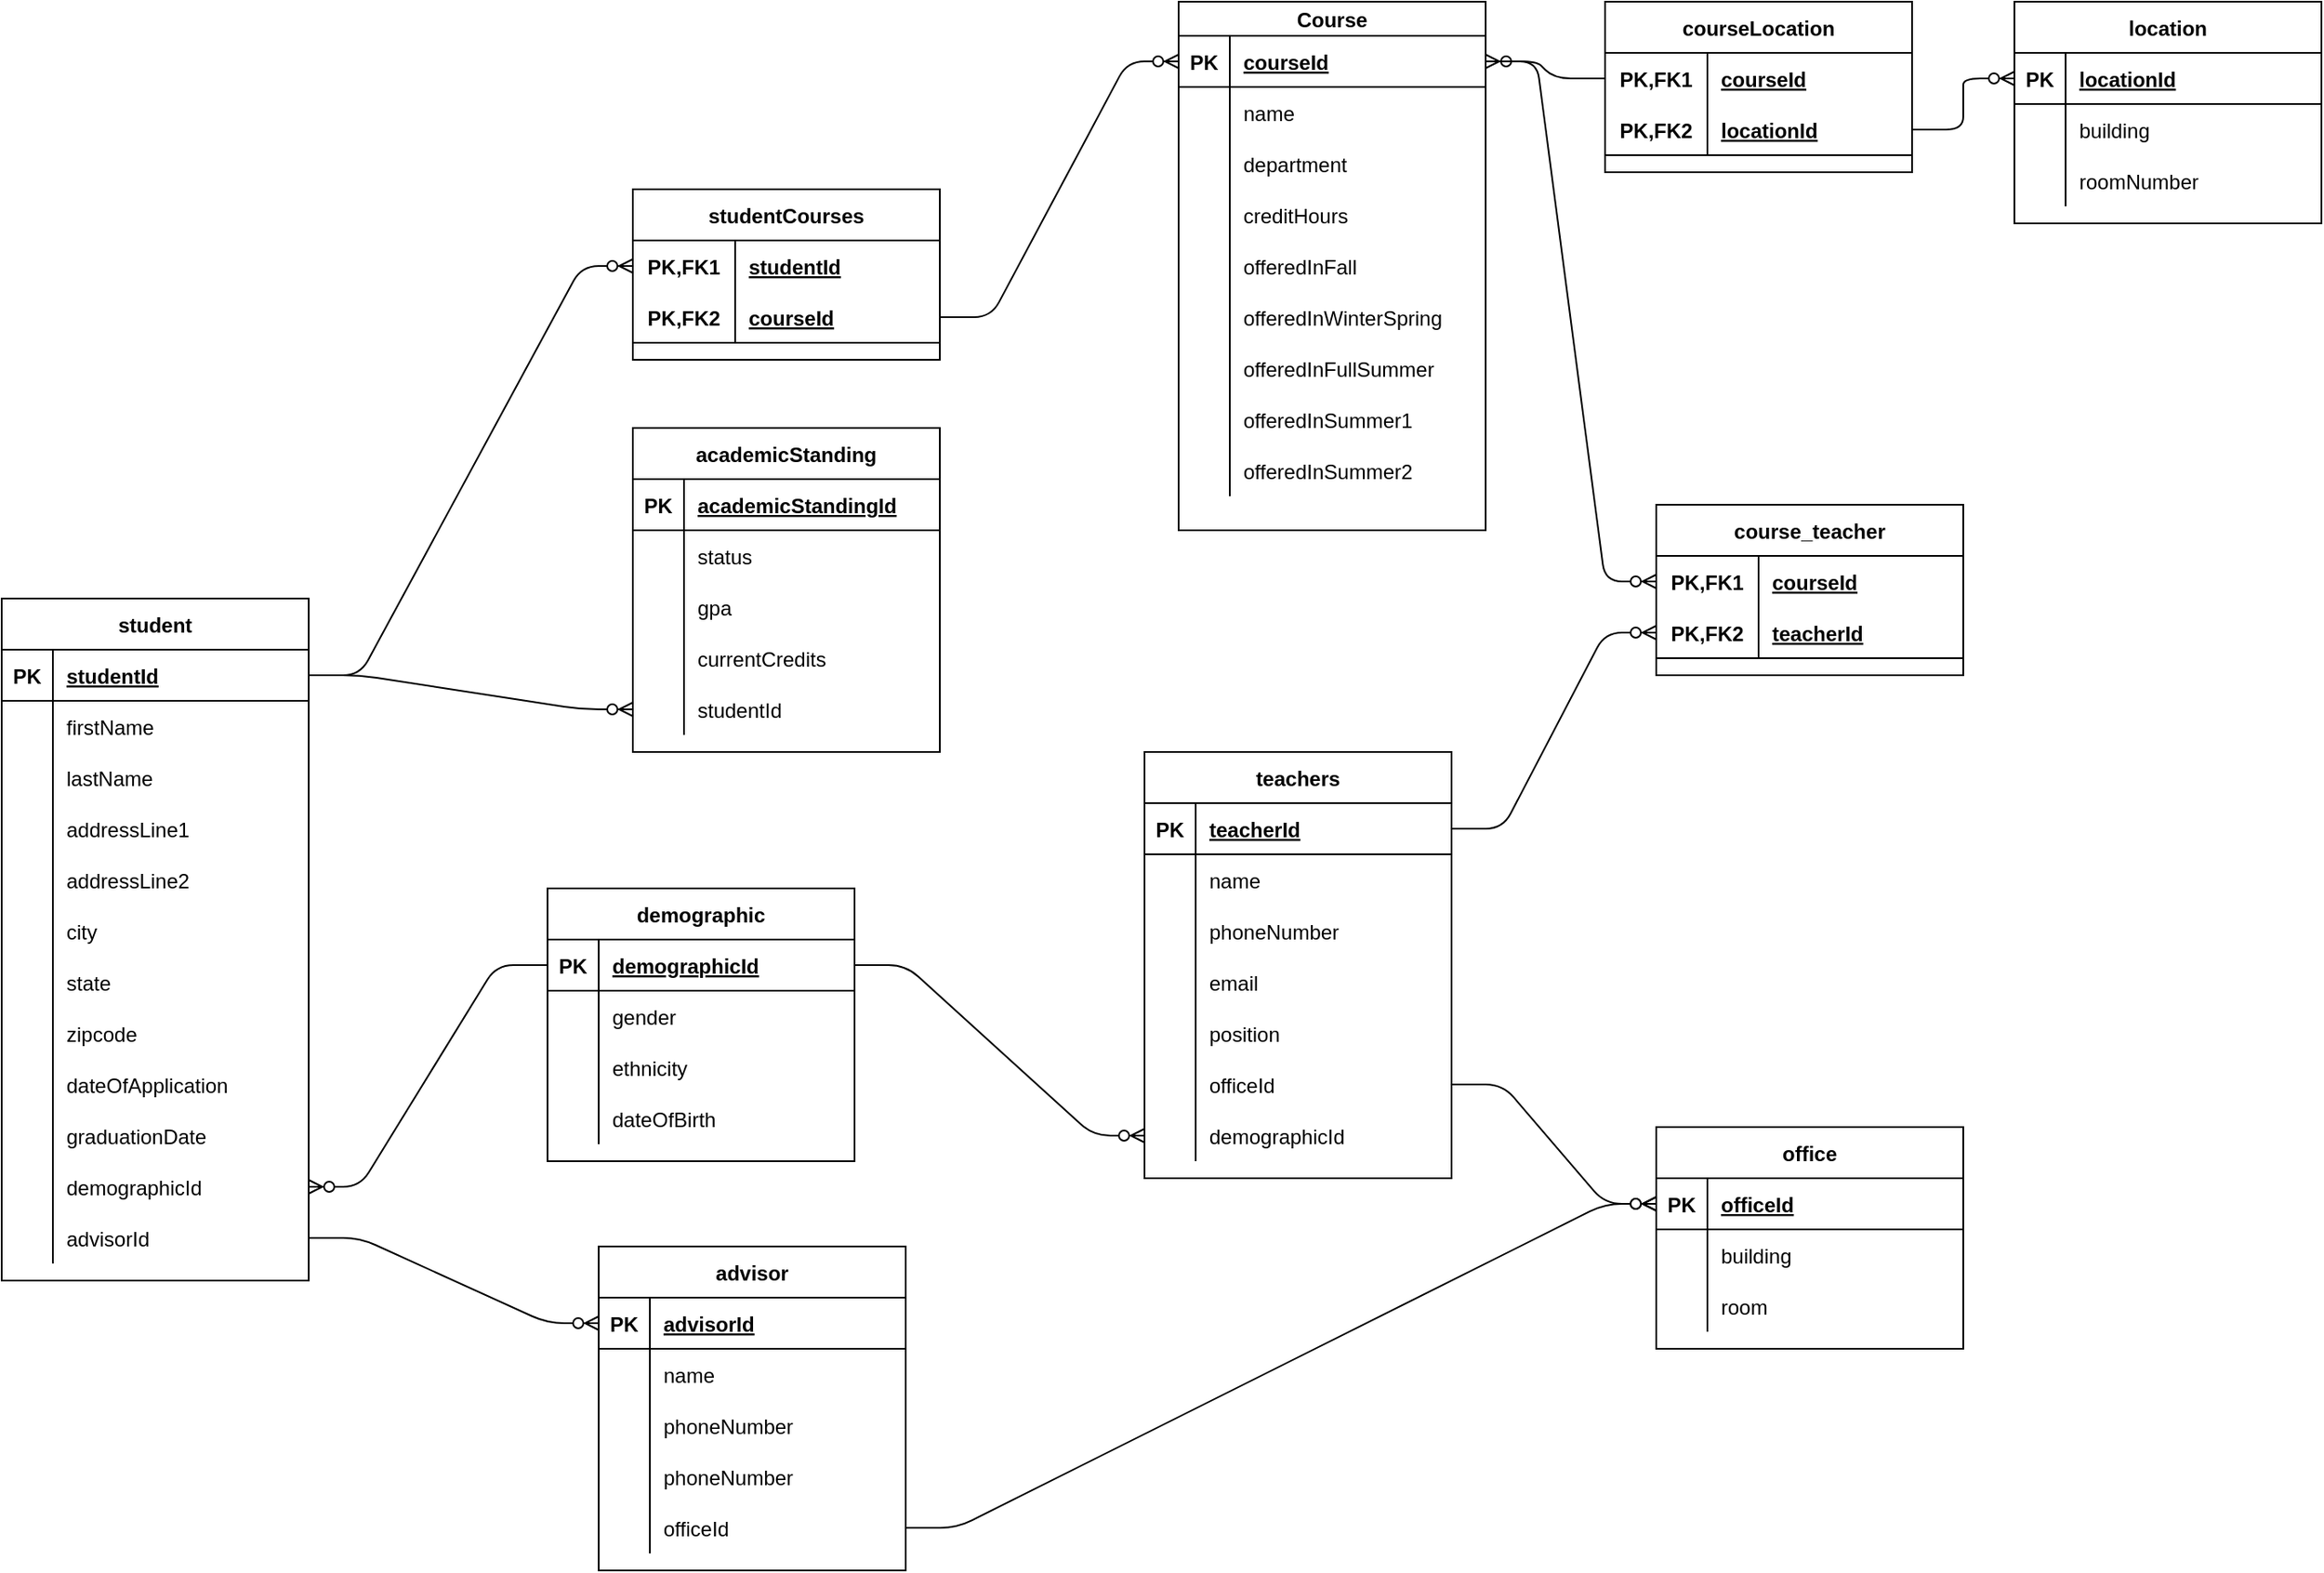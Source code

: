<mxfile version="14.4.3" type="device"><diagram id="R2lEEEUBdFMjLlhIrx00" name="Page-1"><mxGraphModel dx="3914" dy="2300" grid="1" gridSize="10" guides="1" tooltips="1" connect="1" arrows="1" fold="1" page="1" pageScale="1" pageWidth="850" pageHeight="1100" math="0" shadow="0" extFonts="Permanent Marker^https://fonts.googleapis.com/css?family=Permanent+Marker"><root><mxCell id="0"/><mxCell id="1" parent="0"/><mxCell id="mbp_CuhjIuJa5JwOhpO--24" value="academicStanding" style="shape=table;startSize=30;container=1;collapsible=1;childLayout=tableLayout;fixedRows=1;rowLines=0;fontStyle=1;align=center;resizeLast=1;" parent="1" vertex="1"><mxGeometry x="-620" y="-440" width="180" height="190" as="geometry"/></mxCell><mxCell id="mbp_CuhjIuJa5JwOhpO--25" value="" style="shape=partialRectangle;collapsible=0;dropTarget=0;pointerEvents=0;fillColor=none;top=0;left=0;bottom=1;right=0;points=[[0,0.5],[1,0.5]];portConstraint=eastwest;" parent="mbp_CuhjIuJa5JwOhpO--24" vertex="1"><mxGeometry y="30" width="180" height="30" as="geometry"/></mxCell><mxCell id="mbp_CuhjIuJa5JwOhpO--26" value="PK" style="shape=partialRectangle;connectable=0;fillColor=none;top=0;left=0;bottom=0;right=0;fontStyle=1;overflow=hidden;" parent="mbp_CuhjIuJa5JwOhpO--25" vertex="1"><mxGeometry width="30" height="30" as="geometry"/></mxCell><mxCell id="mbp_CuhjIuJa5JwOhpO--27" value="academicStandingId" style="shape=partialRectangle;connectable=0;fillColor=none;top=0;left=0;bottom=0;right=0;align=left;spacingLeft=6;fontStyle=5;overflow=hidden;" parent="mbp_CuhjIuJa5JwOhpO--25" vertex="1"><mxGeometry x="30" width="150" height="30" as="geometry"/></mxCell><mxCell id="mbp_CuhjIuJa5JwOhpO--28" value="" style="shape=partialRectangle;collapsible=0;dropTarget=0;pointerEvents=0;fillColor=none;top=0;left=0;bottom=0;right=0;points=[[0,0.5],[1,0.5]];portConstraint=eastwest;" parent="mbp_CuhjIuJa5JwOhpO--24" vertex="1"><mxGeometry y="60" width="180" height="30" as="geometry"/></mxCell><mxCell id="mbp_CuhjIuJa5JwOhpO--29" value="" style="shape=partialRectangle;connectable=0;fillColor=none;top=0;left=0;bottom=0;right=0;editable=1;overflow=hidden;" parent="mbp_CuhjIuJa5JwOhpO--28" vertex="1"><mxGeometry width="30" height="30" as="geometry"/></mxCell><mxCell id="mbp_CuhjIuJa5JwOhpO--30" value="status" style="shape=partialRectangle;connectable=0;fillColor=none;top=0;left=0;bottom=0;right=0;align=left;spacingLeft=6;overflow=hidden;" parent="mbp_CuhjIuJa5JwOhpO--28" vertex="1"><mxGeometry x="30" width="150" height="30" as="geometry"/></mxCell><mxCell id="mbp_CuhjIuJa5JwOhpO--31" value="" style="shape=partialRectangle;collapsible=0;dropTarget=0;pointerEvents=0;fillColor=none;top=0;left=0;bottom=0;right=0;points=[[0,0.5],[1,0.5]];portConstraint=eastwest;" parent="mbp_CuhjIuJa5JwOhpO--24" vertex="1"><mxGeometry y="90" width="180" height="30" as="geometry"/></mxCell><mxCell id="mbp_CuhjIuJa5JwOhpO--32" value="" style="shape=partialRectangle;connectable=0;fillColor=none;top=0;left=0;bottom=0;right=0;editable=1;overflow=hidden;" parent="mbp_CuhjIuJa5JwOhpO--31" vertex="1"><mxGeometry width="30" height="30" as="geometry"/></mxCell><mxCell id="mbp_CuhjIuJa5JwOhpO--33" value="gpa" style="shape=partialRectangle;connectable=0;fillColor=none;top=0;left=0;bottom=0;right=0;align=left;spacingLeft=6;overflow=hidden;" parent="mbp_CuhjIuJa5JwOhpO--31" vertex="1"><mxGeometry x="30" width="150" height="30" as="geometry"/></mxCell><mxCell id="mbp_CuhjIuJa5JwOhpO--34" value="" style="shape=partialRectangle;collapsible=0;dropTarget=0;pointerEvents=0;fillColor=none;top=0;left=0;bottom=0;right=0;points=[[0,0.5],[1,0.5]];portConstraint=eastwest;" parent="mbp_CuhjIuJa5JwOhpO--24" vertex="1"><mxGeometry y="120" width="180" height="30" as="geometry"/></mxCell><mxCell id="mbp_CuhjIuJa5JwOhpO--35" value="" style="shape=partialRectangle;connectable=0;fillColor=none;top=0;left=0;bottom=0;right=0;editable=1;overflow=hidden;" parent="mbp_CuhjIuJa5JwOhpO--34" vertex="1"><mxGeometry width="30" height="30" as="geometry"/></mxCell><mxCell id="mbp_CuhjIuJa5JwOhpO--36" value="currentCredits" style="shape=partialRectangle;connectable=0;fillColor=none;top=0;left=0;bottom=0;right=0;align=left;spacingLeft=6;overflow=hidden;" parent="mbp_CuhjIuJa5JwOhpO--34" vertex="1"><mxGeometry x="30" width="150" height="30" as="geometry"/></mxCell><mxCell id="mbp_CuhjIuJa5JwOhpO--37" value="" style="shape=partialRectangle;collapsible=0;dropTarget=0;pointerEvents=0;fillColor=none;top=0;left=0;bottom=0;right=0;points=[[0,0.5],[1,0.5]];portConstraint=eastwest;" parent="mbp_CuhjIuJa5JwOhpO--24" vertex="1"><mxGeometry y="150" width="180" height="30" as="geometry"/></mxCell><mxCell id="mbp_CuhjIuJa5JwOhpO--38" value="" style="shape=partialRectangle;connectable=0;fillColor=none;top=0;left=0;bottom=0;right=0;editable=1;overflow=hidden;" parent="mbp_CuhjIuJa5JwOhpO--37" vertex="1"><mxGeometry width="30" height="30" as="geometry"/></mxCell><mxCell id="mbp_CuhjIuJa5JwOhpO--39" value="studentId" style="shape=partialRectangle;connectable=0;fillColor=none;top=0;left=0;bottom=0;right=0;align=left;spacingLeft=6;overflow=hidden;" parent="mbp_CuhjIuJa5JwOhpO--37" vertex="1"><mxGeometry x="30" width="150" height="30" as="geometry"/></mxCell><mxCell id="mbp_CuhjIuJa5JwOhpO--40" value="demographic" style="shape=table;startSize=30;container=1;collapsible=1;childLayout=tableLayout;fixedRows=1;rowLines=0;fontStyle=1;align=center;resizeLast=1;" parent="1" vertex="1"><mxGeometry x="-670" y="-170" width="180" height="160" as="geometry"/></mxCell><mxCell id="mbp_CuhjIuJa5JwOhpO--41" value="" style="shape=partialRectangle;collapsible=0;dropTarget=0;pointerEvents=0;fillColor=none;top=0;left=0;bottom=1;right=0;points=[[0,0.5],[1,0.5]];portConstraint=eastwest;" parent="mbp_CuhjIuJa5JwOhpO--40" vertex="1"><mxGeometry y="30" width="180" height="30" as="geometry"/></mxCell><mxCell id="mbp_CuhjIuJa5JwOhpO--42" value="PK" style="shape=partialRectangle;connectable=0;fillColor=none;top=0;left=0;bottom=0;right=0;fontStyle=1;overflow=hidden;" parent="mbp_CuhjIuJa5JwOhpO--41" vertex="1"><mxGeometry width="30" height="30" as="geometry"/></mxCell><mxCell id="mbp_CuhjIuJa5JwOhpO--43" value="demographicId" style="shape=partialRectangle;connectable=0;fillColor=none;top=0;left=0;bottom=0;right=0;align=left;spacingLeft=6;fontStyle=5;overflow=hidden;" parent="mbp_CuhjIuJa5JwOhpO--41" vertex="1"><mxGeometry x="30" width="150" height="30" as="geometry"/></mxCell><mxCell id="mbp_CuhjIuJa5JwOhpO--44" value="" style="shape=partialRectangle;collapsible=0;dropTarget=0;pointerEvents=0;fillColor=none;top=0;left=0;bottom=0;right=0;points=[[0,0.5],[1,0.5]];portConstraint=eastwest;" parent="mbp_CuhjIuJa5JwOhpO--40" vertex="1"><mxGeometry y="60" width="180" height="30" as="geometry"/></mxCell><mxCell id="mbp_CuhjIuJa5JwOhpO--45" value="" style="shape=partialRectangle;connectable=0;fillColor=none;top=0;left=0;bottom=0;right=0;editable=1;overflow=hidden;" parent="mbp_CuhjIuJa5JwOhpO--44" vertex="1"><mxGeometry width="30" height="30" as="geometry"/></mxCell><mxCell id="mbp_CuhjIuJa5JwOhpO--46" value="gender" style="shape=partialRectangle;connectable=0;fillColor=none;top=0;left=0;bottom=0;right=0;align=left;spacingLeft=6;overflow=hidden;" parent="mbp_CuhjIuJa5JwOhpO--44" vertex="1"><mxGeometry x="30" width="150" height="30" as="geometry"/></mxCell><mxCell id="mbp_CuhjIuJa5JwOhpO--47" value="" style="shape=partialRectangle;collapsible=0;dropTarget=0;pointerEvents=0;fillColor=none;top=0;left=0;bottom=0;right=0;points=[[0,0.5],[1,0.5]];portConstraint=eastwest;" parent="mbp_CuhjIuJa5JwOhpO--40" vertex="1"><mxGeometry y="90" width="180" height="30" as="geometry"/></mxCell><mxCell id="mbp_CuhjIuJa5JwOhpO--48" value="" style="shape=partialRectangle;connectable=0;fillColor=none;top=0;left=0;bottom=0;right=0;editable=1;overflow=hidden;" parent="mbp_CuhjIuJa5JwOhpO--47" vertex="1"><mxGeometry width="30" height="30" as="geometry"/></mxCell><mxCell id="mbp_CuhjIuJa5JwOhpO--49" value="ethnicity" style="shape=partialRectangle;connectable=0;fillColor=none;top=0;left=0;bottom=0;right=0;align=left;spacingLeft=6;overflow=hidden;" parent="mbp_CuhjIuJa5JwOhpO--47" vertex="1"><mxGeometry x="30" width="150" height="30" as="geometry"/></mxCell><mxCell id="mbp_CuhjIuJa5JwOhpO--50" value="" style="shape=partialRectangle;collapsible=0;dropTarget=0;pointerEvents=0;fillColor=none;top=0;left=0;bottom=0;right=0;points=[[0,0.5],[1,0.5]];portConstraint=eastwest;" parent="mbp_CuhjIuJa5JwOhpO--40" vertex="1"><mxGeometry y="120" width="180" height="30" as="geometry"/></mxCell><mxCell id="mbp_CuhjIuJa5JwOhpO--51" value="" style="shape=partialRectangle;connectable=0;fillColor=none;top=0;left=0;bottom=0;right=0;editable=1;overflow=hidden;" parent="mbp_CuhjIuJa5JwOhpO--50" vertex="1"><mxGeometry width="30" height="30" as="geometry"/></mxCell><mxCell id="mbp_CuhjIuJa5JwOhpO--52" value="dateOfBirth" style="shape=partialRectangle;connectable=0;fillColor=none;top=0;left=0;bottom=0;right=0;align=left;spacingLeft=6;overflow=hidden;" parent="mbp_CuhjIuJa5JwOhpO--50" vertex="1"><mxGeometry x="30" width="150" height="30" as="geometry"/></mxCell><mxCell id="mbp_CuhjIuJa5JwOhpO--59" value="" style="edgeStyle=entityRelationEdgeStyle;fontSize=12;html=1;endArrow=ERzeroToMany;endFill=1;exitX=0;exitY=0.5;exitDx=0;exitDy=0;entryX=1;entryY=0.5;entryDx=0;entryDy=0;" parent="1" source="mbp_CuhjIuJa5JwOhpO--41" target="-7tQFi7X62UtQCUcQw6x-68" edge="1"><mxGeometry width="100" height="100" relative="1" as="geometry"><mxPoint x="-610" y="390" as="sourcePoint"/><mxPoint x="-720" y="-110" as="targetPoint"/></mxGeometry></mxCell><mxCell id="mbp_CuhjIuJa5JwOhpO--62" value="" style="edgeStyle=entityRelationEdgeStyle;fontSize=12;html=1;endArrow=ERzeroToMany;endFill=1;entryX=0;entryY=0.5;entryDx=0;entryDy=0;exitX=1;exitY=0.5;exitDx=0;exitDy=0;" parent="1" source="mbp_CuhjIuJa5JwOhpO--151" target="mbp_CuhjIuJa5JwOhpO--37" edge="1"><mxGeometry width="100" height="100" relative="1" as="geometry"><mxPoint x="-490" y="-135" as="sourcePoint"/><mxPoint x="-190" y="410" as="targetPoint"/></mxGeometry></mxCell><mxCell id="mbp_CuhjIuJa5JwOhpO--63" value="Course" style="shape=table;startSize=20;container=1;collapsible=1;childLayout=tableLayout;fixedRows=1;rowLines=0;fontStyle=1;align=center;resizeLast=1;" parent="1" vertex="1"><mxGeometry x="-300" y="-690" width="180" height="310" as="geometry"/></mxCell><mxCell id="mbp_CuhjIuJa5JwOhpO--64" value="" style="shape=partialRectangle;collapsible=0;dropTarget=0;pointerEvents=0;fillColor=none;top=0;left=0;bottom=1;right=0;points=[[0,0.5],[1,0.5]];portConstraint=eastwest;" parent="mbp_CuhjIuJa5JwOhpO--63" vertex="1"><mxGeometry y="20" width="180" height="30" as="geometry"/></mxCell><mxCell id="mbp_CuhjIuJa5JwOhpO--65" value="PK" style="shape=partialRectangle;connectable=0;fillColor=none;top=0;left=0;bottom=0;right=0;fontStyle=1;overflow=hidden;" parent="mbp_CuhjIuJa5JwOhpO--64" vertex="1"><mxGeometry width="30" height="30" as="geometry"/></mxCell><mxCell id="mbp_CuhjIuJa5JwOhpO--66" value="courseId" style="shape=partialRectangle;connectable=0;fillColor=none;top=0;left=0;bottom=0;right=0;align=left;spacingLeft=6;fontStyle=5;overflow=hidden;" parent="mbp_CuhjIuJa5JwOhpO--64" vertex="1"><mxGeometry x="30" width="150" height="30" as="geometry"/></mxCell><mxCell id="mbp_CuhjIuJa5JwOhpO--67" value="" style="shape=partialRectangle;collapsible=0;dropTarget=0;pointerEvents=0;fillColor=none;top=0;left=0;bottom=0;right=0;points=[[0,0.5],[1,0.5]];portConstraint=eastwest;" parent="mbp_CuhjIuJa5JwOhpO--63" vertex="1"><mxGeometry y="50" width="180" height="30" as="geometry"/></mxCell><mxCell id="mbp_CuhjIuJa5JwOhpO--68" value="" style="shape=partialRectangle;connectable=0;fillColor=none;top=0;left=0;bottom=0;right=0;editable=1;overflow=hidden;" parent="mbp_CuhjIuJa5JwOhpO--67" vertex="1"><mxGeometry width="30" height="30" as="geometry"/></mxCell><mxCell id="mbp_CuhjIuJa5JwOhpO--69" value="name" style="shape=partialRectangle;connectable=0;fillColor=none;top=0;left=0;bottom=0;right=0;align=left;spacingLeft=6;overflow=hidden;" parent="mbp_CuhjIuJa5JwOhpO--67" vertex="1"><mxGeometry x="30" width="150" height="30" as="geometry"/></mxCell><mxCell id="-7tQFi7X62UtQCUcQw6x-16" value="" style="shape=partialRectangle;collapsible=0;dropTarget=0;pointerEvents=0;fillColor=none;top=0;left=0;bottom=0;right=0;points=[[0,0.5],[1,0.5]];portConstraint=eastwest;" vertex="1" parent="mbp_CuhjIuJa5JwOhpO--63"><mxGeometry y="80" width="180" height="30" as="geometry"/></mxCell><mxCell id="-7tQFi7X62UtQCUcQw6x-17" value="" style="shape=partialRectangle;connectable=0;fillColor=none;top=0;left=0;bottom=0;right=0;editable=1;overflow=hidden;" vertex="1" parent="-7tQFi7X62UtQCUcQw6x-16"><mxGeometry width="30" height="30" as="geometry"/></mxCell><mxCell id="-7tQFi7X62UtQCUcQw6x-18" value="department" style="shape=partialRectangle;connectable=0;fillColor=none;top=0;left=0;bottom=0;right=0;align=left;spacingLeft=6;overflow=hidden;" vertex="1" parent="-7tQFi7X62UtQCUcQw6x-16"><mxGeometry x="30" width="150" height="30" as="geometry"/></mxCell><mxCell id="mbp_CuhjIuJa5JwOhpO--70" value="" style="shape=partialRectangle;collapsible=0;dropTarget=0;pointerEvents=0;fillColor=none;top=0;left=0;bottom=0;right=0;points=[[0,0.5],[1,0.5]];portConstraint=eastwest;" parent="mbp_CuhjIuJa5JwOhpO--63" vertex="1"><mxGeometry y="110" width="180" height="30" as="geometry"/></mxCell><mxCell id="mbp_CuhjIuJa5JwOhpO--71" value="" style="shape=partialRectangle;connectable=0;fillColor=none;top=0;left=0;bottom=0;right=0;editable=1;overflow=hidden;" parent="mbp_CuhjIuJa5JwOhpO--70" vertex="1"><mxGeometry width="30" height="30" as="geometry"/></mxCell><mxCell id="mbp_CuhjIuJa5JwOhpO--72" value="creditHours" style="shape=partialRectangle;connectable=0;fillColor=none;top=0;left=0;bottom=0;right=0;align=left;spacingLeft=6;overflow=hidden;" parent="mbp_CuhjIuJa5JwOhpO--70" vertex="1"><mxGeometry x="30" width="150" height="30" as="geometry"/></mxCell><mxCell id="-7tQFi7X62UtQCUcQw6x-1" value="" style="shape=partialRectangle;collapsible=0;dropTarget=0;pointerEvents=0;fillColor=none;top=0;left=0;bottom=0;right=0;points=[[0,0.5],[1,0.5]];portConstraint=eastwest;" vertex="1" parent="mbp_CuhjIuJa5JwOhpO--63"><mxGeometry y="140" width="180" height="30" as="geometry"/></mxCell><mxCell id="-7tQFi7X62UtQCUcQw6x-2" value="" style="shape=partialRectangle;connectable=0;fillColor=none;top=0;left=0;bottom=0;right=0;editable=1;overflow=hidden;" vertex="1" parent="-7tQFi7X62UtQCUcQw6x-1"><mxGeometry width="30" height="30" as="geometry"/></mxCell><mxCell id="-7tQFi7X62UtQCUcQw6x-3" value="offeredInFall" style="shape=partialRectangle;connectable=0;fillColor=none;top=0;left=0;bottom=0;right=0;align=left;spacingLeft=6;overflow=hidden;" vertex="1" parent="-7tQFi7X62UtQCUcQw6x-1"><mxGeometry x="30" width="150" height="30" as="geometry"/></mxCell><mxCell id="-7tQFi7X62UtQCUcQw6x-4" value="" style="shape=partialRectangle;collapsible=0;dropTarget=0;pointerEvents=0;fillColor=none;top=0;left=0;bottom=0;right=0;points=[[0,0.5],[1,0.5]];portConstraint=eastwest;" vertex="1" parent="mbp_CuhjIuJa5JwOhpO--63"><mxGeometry y="170" width="180" height="30" as="geometry"/></mxCell><mxCell id="-7tQFi7X62UtQCUcQw6x-5" value="" style="shape=partialRectangle;connectable=0;fillColor=none;top=0;left=0;bottom=0;right=0;editable=1;overflow=hidden;" vertex="1" parent="-7tQFi7X62UtQCUcQw6x-4"><mxGeometry width="30" height="30" as="geometry"/></mxCell><mxCell id="-7tQFi7X62UtQCUcQw6x-6" value="offeredInWinterSpring" style="shape=partialRectangle;connectable=0;fillColor=none;top=0;left=0;bottom=0;right=0;align=left;spacingLeft=6;overflow=hidden;" vertex="1" parent="-7tQFi7X62UtQCUcQw6x-4"><mxGeometry x="30" width="150" height="30" as="geometry"/></mxCell><mxCell id="-7tQFi7X62UtQCUcQw6x-7" value="" style="shape=partialRectangle;collapsible=0;dropTarget=0;pointerEvents=0;fillColor=none;top=0;left=0;bottom=0;right=0;points=[[0,0.5],[1,0.5]];portConstraint=eastwest;" vertex="1" parent="mbp_CuhjIuJa5JwOhpO--63"><mxGeometry y="200" width="180" height="30" as="geometry"/></mxCell><mxCell id="-7tQFi7X62UtQCUcQw6x-8" value="" style="shape=partialRectangle;connectable=0;fillColor=none;top=0;left=0;bottom=0;right=0;editable=1;overflow=hidden;" vertex="1" parent="-7tQFi7X62UtQCUcQw6x-7"><mxGeometry width="30" height="30" as="geometry"/></mxCell><mxCell id="-7tQFi7X62UtQCUcQw6x-9" value="offeredInFullSummer" style="shape=partialRectangle;connectable=0;fillColor=none;top=0;left=0;bottom=0;right=0;align=left;spacingLeft=6;overflow=hidden;" vertex="1" parent="-7tQFi7X62UtQCUcQw6x-7"><mxGeometry x="30" width="150" height="30" as="geometry"/></mxCell><mxCell id="-7tQFi7X62UtQCUcQw6x-10" value="" style="shape=partialRectangle;collapsible=0;dropTarget=0;pointerEvents=0;fillColor=none;top=0;left=0;bottom=0;right=0;points=[[0,0.5],[1,0.5]];portConstraint=eastwest;" vertex="1" parent="mbp_CuhjIuJa5JwOhpO--63"><mxGeometry y="230" width="180" height="30" as="geometry"/></mxCell><mxCell id="-7tQFi7X62UtQCUcQw6x-11" value="" style="shape=partialRectangle;connectable=0;fillColor=none;top=0;left=0;bottom=0;right=0;editable=1;overflow=hidden;" vertex="1" parent="-7tQFi7X62UtQCUcQw6x-10"><mxGeometry width="30" height="30" as="geometry"/></mxCell><mxCell id="-7tQFi7X62UtQCUcQw6x-12" value="offeredInSummer1" style="shape=partialRectangle;connectable=0;fillColor=none;top=0;left=0;bottom=0;right=0;align=left;spacingLeft=6;overflow=hidden;" vertex="1" parent="-7tQFi7X62UtQCUcQw6x-10"><mxGeometry x="30" width="150" height="30" as="geometry"/></mxCell><mxCell id="-7tQFi7X62UtQCUcQw6x-13" value="" style="shape=partialRectangle;collapsible=0;dropTarget=0;pointerEvents=0;fillColor=none;top=0;left=0;bottom=0;right=0;points=[[0,0.5],[1,0.5]];portConstraint=eastwest;" vertex="1" parent="mbp_CuhjIuJa5JwOhpO--63"><mxGeometry y="260" width="180" height="30" as="geometry"/></mxCell><mxCell id="-7tQFi7X62UtQCUcQw6x-14" value="" style="shape=partialRectangle;connectable=0;fillColor=none;top=0;left=0;bottom=0;right=0;editable=1;overflow=hidden;" vertex="1" parent="-7tQFi7X62UtQCUcQw6x-13"><mxGeometry width="30" height="30" as="geometry"/></mxCell><mxCell id="-7tQFi7X62UtQCUcQw6x-15" value="offeredInSummer2" style="shape=partialRectangle;connectable=0;fillColor=none;top=0;left=0;bottom=0;right=0;align=left;spacingLeft=6;overflow=hidden;" vertex="1" parent="-7tQFi7X62UtQCUcQw6x-13"><mxGeometry x="30" width="150" height="30" as="geometry"/></mxCell><mxCell id="mbp_CuhjIuJa5JwOhpO--79" value="location" style="shape=table;startSize=30;container=1;collapsible=1;childLayout=tableLayout;fixedRows=1;rowLines=0;fontStyle=1;align=center;resizeLast=1;" parent="1" vertex="1"><mxGeometry x="190" y="-690" width="180" height="130" as="geometry"/></mxCell><mxCell id="mbp_CuhjIuJa5JwOhpO--80" value="" style="shape=partialRectangle;collapsible=0;dropTarget=0;pointerEvents=0;fillColor=none;top=0;left=0;bottom=1;right=0;points=[[0,0.5],[1,0.5]];portConstraint=eastwest;" parent="mbp_CuhjIuJa5JwOhpO--79" vertex="1"><mxGeometry y="30" width="180" height="30" as="geometry"/></mxCell><mxCell id="mbp_CuhjIuJa5JwOhpO--81" value="PK" style="shape=partialRectangle;connectable=0;fillColor=none;top=0;left=0;bottom=0;right=0;fontStyle=1;overflow=hidden;" parent="mbp_CuhjIuJa5JwOhpO--80" vertex="1"><mxGeometry width="30" height="30" as="geometry"/></mxCell><mxCell id="mbp_CuhjIuJa5JwOhpO--82" value="locationId" style="shape=partialRectangle;connectable=0;fillColor=none;top=0;left=0;bottom=0;right=0;align=left;spacingLeft=6;fontStyle=5;overflow=hidden;" parent="mbp_CuhjIuJa5JwOhpO--80" vertex="1"><mxGeometry x="30" width="150" height="30" as="geometry"/></mxCell><mxCell id="mbp_CuhjIuJa5JwOhpO--83" value="" style="shape=partialRectangle;collapsible=0;dropTarget=0;pointerEvents=0;fillColor=none;top=0;left=0;bottom=0;right=0;points=[[0,0.5],[1,0.5]];portConstraint=eastwest;" parent="mbp_CuhjIuJa5JwOhpO--79" vertex="1"><mxGeometry y="60" width="180" height="30" as="geometry"/></mxCell><mxCell id="mbp_CuhjIuJa5JwOhpO--84" value="" style="shape=partialRectangle;connectable=0;fillColor=none;top=0;left=0;bottom=0;right=0;editable=1;overflow=hidden;" parent="mbp_CuhjIuJa5JwOhpO--83" vertex="1"><mxGeometry width="30" height="30" as="geometry"/></mxCell><mxCell id="mbp_CuhjIuJa5JwOhpO--85" value="building" style="shape=partialRectangle;connectable=0;fillColor=none;top=0;left=0;bottom=0;right=0;align=left;spacingLeft=6;overflow=hidden;" parent="mbp_CuhjIuJa5JwOhpO--83" vertex="1"><mxGeometry x="30" width="150" height="30" as="geometry"/></mxCell><mxCell id="mbp_CuhjIuJa5JwOhpO--86" value="" style="shape=partialRectangle;collapsible=0;dropTarget=0;pointerEvents=0;fillColor=none;top=0;left=0;bottom=0;right=0;points=[[0,0.5],[1,0.5]];portConstraint=eastwest;" parent="mbp_CuhjIuJa5JwOhpO--79" vertex="1"><mxGeometry y="90" width="180" height="30" as="geometry"/></mxCell><mxCell id="mbp_CuhjIuJa5JwOhpO--87" value="" style="shape=partialRectangle;connectable=0;fillColor=none;top=0;left=0;bottom=0;right=0;editable=1;overflow=hidden;" parent="mbp_CuhjIuJa5JwOhpO--86" vertex="1"><mxGeometry width="30" height="30" as="geometry"/></mxCell><mxCell id="mbp_CuhjIuJa5JwOhpO--88" value="roomNumber" style="shape=partialRectangle;connectable=0;fillColor=none;top=0;left=0;bottom=0;right=0;align=left;spacingLeft=6;overflow=hidden;" parent="mbp_CuhjIuJa5JwOhpO--86" vertex="1"><mxGeometry x="30" width="150" height="30" as="geometry"/></mxCell><mxCell id="mbp_CuhjIuJa5JwOhpO--89" value="" style="edgeStyle=entityRelationEdgeStyle;fontSize=12;html=1;endArrow=ERzeroToMany;endFill=1;entryX=0;entryY=0.5;entryDx=0;entryDy=0;exitX=1;exitY=0.5;exitDx=0;exitDy=0;" parent="1" source="mbp_CuhjIuJa5JwOhpO--94" target="mbp_CuhjIuJa5JwOhpO--80" edge="1"><mxGeometry width="100" height="100" relative="1" as="geometry"><mxPoint x="-260" y="660" as="sourcePoint"/><mxPoint x="-590" y="440" as="targetPoint"/></mxGeometry></mxCell><mxCell id="mbp_CuhjIuJa5JwOhpO--90" value="courseLocation" style="shape=table;startSize=30;container=1;collapsible=1;childLayout=tableLayout;fixedRows=1;rowLines=0;fontStyle=1;align=center;resizeLast=1;" parent="1" vertex="1"><mxGeometry x="-50" y="-690" width="180" height="100" as="geometry"/></mxCell><mxCell id="mbp_CuhjIuJa5JwOhpO--91" value="" style="shape=partialRectangle;collapsible=0;dropTarget=0;pointerEvents=0;fillColor=none;top=0;left=0;bottom=0;right=0;points=[[0,0.5],[1,0.5]];portConstraint=eastwest;" parent="mbp_CuhjIuJa5JwOhpO--90" vertex="1"><mxGeometry y="30" width="180" height="30" as="geometry"/></mxCell><mxCell id="mbp_CuhjIuJa5JwOhpO--92" value="PK,FK1" style="shape=partialRectangle;connectable=0;fillColor=none;top=0;left=0;bottom=0;right=0;fontStyle=1;overflow=hidden;" parent="mbp_CuhjIuJa5JwOhpO--91" vertex="1"><mxGeometry width="60" height="30" as="geometry"/></mxCell><mxCell id="mbp_CuhjIuJa5JwOhpO--93" value="courseId" style="shape=partialRectangle;connectable=0;fillColor=none;top=0;left=0;bottom=0;right=0;align=left;spacingLeft=6;fontStyle=5;overflow=hidden;" parent="mbp_CuhjIuJa5JwOhpO--91" vertex="1"><mxGeometry x="60" width="120" height="30" as="geometry"/></mxCell><mxCell id="mbp_CuhjIuJa5JwOhpO--94" value="" style="shape=partialRectangle;collapsible=0;dropTarget=0;pointerEvents=0;fillColor=none;top=0;left=0;bottom=1;right=0;points=[[0,0.5],[1,0.5]];portConstraint=eastwest;" parent="mbp_CuhjIuJa5JwOhpO--90" vertex="1"><mxGeometry y="60" width="180" height="30" as="geometry"/></mxCell><mxCell id="mbp_CuhjIuJa5JwOhpO--95" value="PK,FK2" style="shape=partialRectangle;connectable=0;fillColor=none;top=0;left=0;bottom=0;right=0;fontStyle=1;overflow=hidden;" parent="mbp_CuhjIuJa5JwOhpO--94" vertex="1"><mxGeometry width="60" height="30" as="geometry"/></mxCell><mxCell id="mbp_CuhjIuJa5JwOhpO--96" value="locationId" style="shape=partialRectangle;connectable=0;fillColor=none;top=0;left=0;bottom=0;right=0;align=left;spacingLeft=6;fontStyle=5;overflow=hidden;" parent="mbp_CuhjIuJa5JwOhpO--94" vertex="1"><mxGeometry x="60" width="120" height="30" as="geometry"/></mxCell><mxCell id="mbp_CuhjIuJa5JwOhpO--97" value="" style="edgeStyle=entityRelationEdgeStyle;fontSize=12;html=1;endArrow=ERzeroToMany;endFill=1;exitX=0;exitY=0.5;exitDx=0;exitDy=0;entryX=1;entryY=0.5;entryDx=0;entryDy=0;" parent="1" source="mbp_CuhjIuJa5JwOhpO--91" target="mbp_CuhjIuJa5JwOhpO--64" edge="1"><mxGeometry width="100" height="100" relative="1" as="geometry"><mxPoint x="-520" y="650" as="sourcePoint"/><mxPoint x="-190" y="500" as="targetPoint"/></mxGeometry></mxCell><mxCell id="mbp_CuhjIuJa5JwOhpO--105" value="" style="edgeStyle=entityRelationEdgeStyle;fontSize=12;html=1;endArrow=ERzeroToMany;endFill=1;exitX=1;exitY=0.5;exitDx=0;exitDy=0;entryX=0;entryY=0.5;entryDx=0;entryDy=0;" parent="1" source="mbp_CuhjIuJa5JwOhpO--133" target="mbp_CuhjIuJa5JwOhpO--64" edge="1"><mxGeometry width="100" height="100" relative="1" as="geometry"><mxPoint x="80" y="-485" as="sourcePoint"/><mxPoint x="-210" y="200" as="targetPoint"/></mxGeometry></mxCell><mxCell id="mbp_CuhjIuJa5JwOhpO--107" value="course_teacher" style="shape=table;startSize=30;container=1;collapsible=1;childLayout=tableLayout;fixedRows=1;rowLines=0;fontStyle=1;align=center;resizeLast=1;" parent="1" vertex="1"><mxGeometry x="-20" y="-395" width="180" height="100" as="geometry"/></mxCell><mxCell id="mbp_CuhjIuJa5JwOhpO--108" value="" style="shape=partialRectangle;collapsible=0;dropTarget=0;pointerEvents=0;fillColor=none;top=0;left=0;bottom=0;right=0;points=[[0,0.5],[1,0.5]];portConstraint=eastwest;" parent="mbp_CuhjIuJa5JwOhpO--107" vertex="1"><mxGeometry y="30" width="180" height="30" as="geometry"/></mxCell><mxCell id="mbp_CuhjIuJa5JwOhpO--109" value="PK,FK1" style="shape=partialRectangle;connectable=0;fillColor=none;top=0;left=0;bottom=0;right=0;fontStyle=1;overflow=hidden;" parent="mbp_CuhjIuJa5JwOhpO--108" vertex="1"><mxGeometry width="60" height="30" as="geometry"/></mxCell><mxCell id="mbp_CuhjIuJa5JwOhpO--110" value="courseId" style="shape=partialRectangle;connectable=0;fillColor=none;top=0;left=0;bottom=0;right=0;align=left;spacingLeft=6;fontStyle=5;overflow=hidden;" parent="mbp_CuhjIuJa5JwOhpO--108" vertex="1"><mxGeometry x="60" width="120" height="30" as="geometry"/></mxCell><mxCell id="mbp_CuhjIuJa5JwOhpO--111" value="" style="shape=partialRectangle;collapsible=0;dropTarget=0;pointerEvents=0;fillColor=none;top=0;left=0;bottom=1;right=0;points=[[0,0.5],[1,0.5]];portConstraint=eastwest;" parent="mbp_CuhjIuJa5JwOhpO--107" vertex="1"><mxGeometry y="60" width="180" height="30" as="geometry"/></mxCell><mxCell id="mbp_CuhjIuJa5JwOhpO--112" value="PK,FK2" style="shape=partialRectangle;connectable=0;fillColor=none;top=0;left=0;bottom=0;right=0;fontStyle=1;overflow=hidden;" parent="mbp_CuhjIuJa5JwOhpO--111" vertex="1"><mxGeometry width="60" height="30" as="geometry"/></mxCell><mxCell id="mbp_CuhjIuJa5JwOhpO--113" value="teacherId" style="shape=partialRectangle;connectable=0;fillColor=none;top=0;left=0;bottom=0;right=0;align=left;spacingLeft=6;fontStyle=5;overflow=hidden;" parent="mbp_CuhjIuJa5JwOhpO--111" vertex="1"><mxGeometry x="60" width="120" height="30" as="geometry"/></mxCell><mxCell id="mbp_CuhjIuJa5JwOhpO--114" value="" style="edgeStyle=entityRelationEdgeStyle;fontSize=12;html=1;endArrow=ERzeroToMany;endFill=1;entryX=0;entryY=0.5;entryDx=0;entryDy=0;exitX=1;exitY=0.5;exitDx=0;exitDy=0;" parent="1" target="mbp_CuhjIuJa5JwOhpO--108" edge="1" source="mbp_CuhjIuJa5JwOhpO--64"><mxGeometry width="100" height="100" relative="1" as="geometry"><mxPoint x="330" y="-530" as="sourcePoint"/><mxPoint x="530" y="-70" as="targetPoint"/></mxGeometry></mxCell><mxCell id="mbp_CuhjIuJa5JwOhpO--115" value="teachers" style="shape=table;startSize=30;container=1;collapsible=1;childLayout=tableLayout;fixedRows=1;rowLines=0;fontStyle=1;align=center;resizeLast=1;" parent="1" vertex="1"><mxGeometry x="-320" y="-250" width="180" height="250" as="geometry"/></mxCell><mxCell id="mbp_CuhjIuJa5JwOhpO--116" value="" style="shape=partialRectangle;collapsible=0;dropTarget=0;pointerEvents=0;fillColor=none;top=0;left=0;bottom=1;right=0;points=[[0,0.5],[1,0.5]];portConstraint=eastwest;" parent="mbp_CuhjIuJa5JwOhpO--115" vertex="1"><mxGeometry y="30" width="180" height="30" as="geometry"/></mxCell><mxCell id="mbp_CuhjIuJa5JwOhpO--117" value="PK" style="shape=partialRectangle;connectable=0;fillColor=none;top=0;left=0;bottom=0;right=0;fontStyle=1;overflow=hidden;" parent="mbp_CuhjIuJa5JwOhpO--116" vertex="1"><mxGeometry width="30" height="30" as="geometry"/></mxCell><mxCell id="mbp_CuhjIuJa5JwOhpO--118" value="teacherId" style="shape=partialRectangle;connectable=0;fillColor=none;top=0;left=0;bottom=0;right=0;align=left;spacingLeft=6;fontStyle=5;overflow=hidden;" parent="mbp_CuhjIuJa5JwOhpO--116" vertex="1"><mxGeometry x="30" width="150" height="30" as="geometry"/></mxCell><mxCell id="mbp_CuhjIuJa5JwOhpO--119" value="" style="shape=partialRectangle;collapsible=0;dropTarget=0;pointerEvents=0;fillColor=none;top=0;left=0;bottom=0;right=0;points=[[0,0.5],[1,0.5]];portConstraint=eastwest;" parent="mbp_CuhjIuJa5JwOhpO--115" vertex="1"><mxGeometry y="60" width="180" height="30" as="geometry"/></mxCell><mxCell id="mbp_CuhjIuJa5JwOhpO--120" value="" style="shape=partialRectangle;connectable=0;fillColor=none;top=0;left=0;bottom=0;right=0;editable=1;overflow=hidden;" parent="mbp_CuhjIuJa5JwOhpO--119" vertex="1"><mxGeometry width="30" height="30" as="geometry"/></mxCell><mxCell id="mbp_CuhjIuJa5JwOhpO--121" value="name" style="shape=partialRectangle;connectable=0;fillColor=none;top=0;left=0;bottom=0;right=0;align=left;spacingLeft=6;overflow=hidden;" parent="mbp_CuhjIuJa5JwOhpO--119" vertex="1"><mxGeometry x="30" width="150" height="30" as="geometry"/></mxCell><mxCell id="mbp_CuhjIuJa5JwOhpO--122" value="" style="shape=partialRectangle;collapsible=0;dropTarget=0;pointerEvents=0;fillColor=none;top=0;left=0;bottom=0;right=0;points=[[0,0.5],[1,0.5]];portConstraint=eastwest;" parent="mbp_CuhjIuJa5JwOhpO--115" vertex="1"><mxGeometry y="90" width="180" height="30" as="geometry"/></mxCell><mxCell id="mbp_CuhjIuJa5JwOhpO--123" value="" style="shape=partialRectangle;connectable=0;fillColor=none;top=0;left=0;bottom=0;right=0;editable=1;overflow=hidden;" parent="mbp_CuhjIuJa5JwOhpO--122" vertex="1"><mxGeometry width="30" height="30" as="geometry"/></mxCell><mxCell id="mbp_CuhjIuJa5JwOhpO--124" value="phoneNumber" style="shape=partialRectangle;connectable=0;fillColor=none;top=0;left=0;bottom=0;right=0;align=left;spacingLeft=6;overflow=hidden;" parent="mbp_CuhjIuJa5JwOhpO--122" vertex="1"><mxGeometry x="30" width="150" height="30" as="geometry"/></mxCell><mxCell id="mbp_CuhjIuJa5JwOhpO--125" value="" style="shape=partialRectangle;collapsible=0;dropTarget=0;pointerEvents=0;fillColor=none;top=0;left=0;bottom=0;right=0;points=[[0,0.5],[1,0.5]];portConstraint=eastwest;" parent="mbp_CuhjIuJa5JwOhpO--115" vertex="1"><mxGeometry y="120" width="180" height="30" as="geometry"/></mxCell><mxCell id="mbp_CuhjIuJa5JwOhpO--126" value="" style="shape=partialRectangle;connectable=0;fillColor=none;top=0;left=0;bottom=0;right=0;editable=1;overflow=hidden;" parent="mbp_CuhjIuJa5JwOhpO--125" vertex="1"><mxGeometry width="30" height="30" as="geometry"/></mxCell><mxCell id="mbp_CuhjIuJa5JwOhpO--127" value="email" style="shape=partialRectangle;connectable=0;fillColor=none;top=0;left=0;bottom=0;right=0;align=left;spacingLeft=6;overflow=hidden;" parent="mbp_CuhjIuJa5JwOhpO--125" vertex="1"><mxGeometry x="30" width="150" height="30" as="geometry"/></mxCell><mxCell id="-7tQFi7X62UtQCUcQw6x-38" value="" style="shape=partialRectangle;collapsible=0;dropTarget=0;pointerEvents=0;fillColor=none;top=0;left=0;bottom=0;right=0;points=[[0,0.5],[1,0.5]];portConstraint=eastwest;" vertex="1" parent="mbp_CuhjIuJa5JwOhpO--115"><mxGeometry y="150" width="180" height="30" as="geometry"/></mxCell><mxCell id="-7tQFi7X62UtQCUcQw6x-39" value="" style="shape=partialRectangle;connectable=0;fillColor=none;top=0;left=0;bottom=0;right=0;editable=1;overflow=hidden;" vertex="1" parent="-7tQFi7X62UtQCUcQw6x-38"><mxGeometry width="30" height="30" as="geometry"/></mxCell><mxCell id="-7tQFi7X62UtQCUcQw6x-40" value="position" style="shape=partialRectangle;connectable=0;fillColor=none;top=0;left=0;bottom=0;right=0;align=left;spacingLeft=6;overflow=hidden;" vertex="1" parent="-7tQFi7X62UtQCUcQw6x-38"><mxGeometry x="30" width="150" height="30" as="geometry"/></mxCell><mxCell id="-7tQFi7X62UtQCUcQw6x-62" value="" style="shape=partialRectangle;collapsible=0;dropTarget=0;pointerEvents=0;fillColor=none;top=0;left=0;bottom=0;right=0;points=[[0,0.5],[1,0.5]];portConstraint=eastwest;" vertex="1" parent="mbp_CuhjIuJa5JwOhpO--115"><mxGeometry y="180" width="180" height="30" as="geometry"/></mxCell><mxCell id="-7tQFi7X62UtQCUcQw6x-63" value="" style="shape=partialRectangle;connectable=0;fillColor=none;top=0;left=0;bottom=0;right=0;editable=1;overflow=hidden;" vertex="1" parent="-7tQFi7X62UtQCUcQw6x-62"><mxGeometry width="30" height="30" as="geometry"/></mxCell><mxCell id="-7tQFi7X62UtQCUcQw6x-64" value="officeId" style="shape=partialRectangle;connectable=0;fillColor=none;top=0;left=0;bottom=0;right=0;align=left;spacingLeft=6;overflow=hidden;" vertex="1" parent="-7tQFi7X62UtQCUcQw6x-62"><mxGeometry x="30" width="150" height="30" as="geometry"/></mxCell><mxCell id="-7tQFi7X62UtQCUcQw6x-65" value="" style="shape=partialRectangle;collapsible=0;dropTarget=0;pointerEvents=0;fillColor=none;top=0;left=0;bottom=0;right=0;points=[[0,0.5],[1,0.5]];portConstraint=eastwest;" vertex="1" parent="mbp_CuhjIuJa5JwOhpO--115"><mxGeometry y="210" width="180" height="30" as="geometry"/></mxCell><mxCell id="-7tQFi7X62UtQCUcQw6x-66" value="" style="shape=partialRectangle;connectable=0;fillColor=none;top=0;left=0;bottom=0;right=0;editable=1;overflow=hidden;" vertex="1" parent="-7tQFi7X62UtQCUcQw6x-65"><mxGeometry width="30" height="30" as="geometry"/></mxCell><mxCell id="-7tQFi7X62UtQCUcQw6x-67" value="demographicId" style="shape=partialRectangle;connectable=0;fillColor=none;top=0;left=0;bottom=0;right=0;align=left;spacingLeft=6;overflow=hidden;" vertex="1" parent="-7tQFi7X62UtQCUcQw6x-65"><mxGeometry x="30" width="150" height="30" as="geometry"/></mxCell><mxCell id="mbp_CuhjIuJa5JwOhpO--128" value="" style="edgeStyle=entityRelationEdgeStyle;fontSize=12;html=1;endArrow=ERzeroToMany;endFill=1;exitX=1;exitY=0.5;exitDx=0;exitDy=0;" parent="1" source="mbp_CuhjIuJa5JwOhpO--116" target="mbp_CuhjIuJa5JwOhpO--111" edge="1"><mxGeometry width="100" height="100" relative="1" as="geometry"><mxPoint x="-90" y="-350" as="sourcePoint"/><mxPoint x="50" y="-20" as="targetPoint"/></mxGeometry></mxCell><mxCell id="mbp_CuhjIuJa5JwOhpO--129" value="studentCourses" style="shape=table;startSize=30;container=1;collapsible=1;childLayout=tableLayout;fixedRows=1;rowLines=0;fontStyle=1;align=center;resizeLast=1;" parent="1" vertex="1"><mxGeometry x="-620" y="-580" width="180" height="100" as="geometry"/></mxCell><mxCell id="mbp_CuhjIuJa5JwOhpO--130" value="" style="shape=partialRectangle;collapsible=0;dropTarget=0;pointerEvents=0;fillColor=none;top=0;left=0;bottom=0;right=0;points=[[0,0.5],[1,0.5]];portConstraint=eastwest;" parent="mbp_CuhjIuJa5JwOhpO--129" vertex="1"><mxGeometry y="30" width="180" height="30" as="geometry"/></mxCell><mxCell id="mbp_CuhjIuJa5JwOhpO--131" value="PK,FK1" style="shape=partialRectangle;connectable=0;fillColor=none;top=0;left=0;bottom=0;right=0;fontStyle=1;overflow=hidden;" parent="mbp_CuhjIuJa5JwOhpO--130" vertex="1"><mxGeometry width="60" height="30" as="geometry"/></mxCell><mxCell id="mbp_CuhjIuJa5JwOhpO--132" value="studentId" style="shape=partialRectangle;connectable=0;fillColor=none;top=0;left=0;bottom=0;right=0;align=left;spacingLeft=6;fontStyle=5;overflow=hidden;" parent="mbp_CuhjIuJa5JwOhpO--130" vertex="1"><mxGeometry x="60" width="120" height="30" as="geometry"/></mxCell><mxCell id="mbp_CuhjIuJa5JwOhpO--133" value="" style="shape=partialRectangle;collapsible=0;dropTarget=0;pointerEvents=0;fillColor=none;top=0;left=0;bottom=1;right=0;points=[[0,0.5],[1,0.5]];portConstraint=eastwest;" parent="mbp_CuhjIuJa5JwOhpO--129" vertex="1"><mxGeometry y="60" width="180" height="30" as="geometry"/></mxCell><mxCell id="mbp_CuhjIuJa5JwOhpO--134" value="PK,FK2" style="shape=partialRectangle;connectable=0;fillColor=none;top=0;left=0;bottom=0;right=0;fontStyle=1;overflow=hidden;" parent="mbp_CuhjIuJa5JwOhpO--133" vertex="1"><mxGeometry width="60" height="30" as="geometry"/></mxCell><mxCell id="mbp_CuhjIuJa5JwOhpO--135" value="courseId" style="shape=partialRectangle;connectable=0;fillColor=none;top=0;left=0;bottom=0;right=0;align=left;spacingLeft=6;fontStyle=5;overflow=hidden;" parent="mbp_CuhjIuJa5JwOhpO--133" vertex="1"><mxGeometry x="60" width="120" height="30" as="geometry"/></mxCell><mxCell id="mbp_CuhjIuJa5JwOhpO--136" value="" style="edgeStyle=entityRelationEdgeStyle;fontSize=12;html=1;endArrow=ERzeroToMany;endFill=1;entryX=0;entryY=0.5;entryDx=0;entryDy=0;exitX=1;exitY=0.5;exitDx=0;exitDy=0;" parent="1" source="mbp_CuhjIuJa5JwOhpO--151" target="mbp_CuhjIuJa5JwOhpO--130" edge="1"><mxGeometry width="100" height="100" relative="1" as="geometry"><mxPoint x="-720" y="-240" as="sourcePoint"/><mxPoint x="-500" y="-210" as="targetPoint"/></mxGeometry></mxCell><mxCell id="mbp_CuhjIuJa5JwOhpO--137" value="office" style="shape=table;startSize=30;container=1;collapsible=1;childLayout=tableLayout;fixedRows=1;rowLines=0;fontStyle=1;align=center;resizeLast=1;" parent="1" vertex="1"><mxGeometry x="-20" y="-30" width="180" height="130" as="geometry"/></mxCell><mxCell id="mbp_CuhjIuJa5JwOhpO--138" value="" style="shape=partialRectangle;collapsible=0;dropTarget=0;pointerEvents=0;fillColor=none;top=0;left=0;bottom=1;right=0;points=[[0,0.5],[1,0.5]];portConstraint=eastwest;" parent="mbp_CuhjIuJa5JwOhpO--137" vertex="1"><mxGeometry y="30" width="180" height="30" as="geometry"/></mxCell><mxCell id="mbp_CuhjIuJa5JwOhpO--139" value="PK" style="shape=partialRectangle;connectable=0;fillColor=none;top=0;left=0;bottom=0;right=0;fontStyle=1;overflow=hidden;" parent="mbp_CuhjIuJa5JwOhpO--138" vertex="1"><mxGeometry width="30" height="30" as="geometry"/></mxCell><mxCell id="mbp_CuhjIuJa5JwOhpO--140" value="officeId" style="shape=partialRectangle;connectable=0;fillColor=none;top=0;left=0;bottom=0;right=0;align=left;spacingLeft=6;fontStyle=5;overflow=hidden;" parent="mbp_CuhjIuJa5JwOhpO--138" vertex="1"><mxGeometry x="30" width="150" height="30" as="geometry"/></mxCell><mxCell id="mbp_CuhjIuJa5JwOhpO--141" value="" style="shape=partialRectangle;collapsible=0;dropTarget=0;pointerEvents=0;fillColor=none;top=0;left=0;bottom=0;right=0;points=[[0,0.5],[1,0.5]];portConstraint=eastwest;" parent="mbp_CuhjIuJa5JwOhpO--137" vertex="1"><mxGeometry y="60" width="180" height="30" as="geometry"/></mxCell><mxCell id="mbp_CuhjIuJa5JwOhpO--142" value="" style="shape=partialRectangle;connectable=0;fillColor=none;top=0;left=0;bottom=0;right=0;editable=1;overflow=hidden;" parent="mbp_CuhjIuJa5JwOhpO--141" vertex="1"><mxGeometry width="30" height="30" as="geometry"/></mxCell><mxCell id="mbp_CuhjIuJa5JwOhpO--143" value="building" style="shape=partialRectangle;connectable=0;fillColor=none;top=0;left=0;bottom=0;right=0;align=left;spacingLeft=6;overflow=hidden;" parent="mbp_CuhjIuJa5JwOhpO--141" vertex="1"><mxGeometry x="30" width="150" height="30" as="geometry"/></mxCell><mxCell id="mbp_CuhjIuJa5JwOhpO--144" value="" style="shape=partialRectangle;collapsible=0;dropTarget=0;pointerEvents=0;fillColor=none;top=0;left=0;bottom=0;right=0;points=[[0,0.5],[1,0.5]];portConstraint=eastwest;" parent="mbp_CuhjIuJa5JwOhpO--137" vertex="1"><mxGeometry y="90" width="180" height="30" as="geometry"/></mxCell><mxCell id="mbp_CuhjIuJa5JwOhpO--145" value="" style="shape=partialRectangle;connectable=0;fillColor=none;top=0;left=0;bottom=0;right=0;editable=1;overflow=hidden;" parent="mbp_CuhjIuJa5JwOhpO--144" vertex="1"><mxGeometry width="30" height="30" as="geometry"/></mxCell><mxCell id="mbp_CuhjIuJa5JwOhpO--146" value="room" style="shape=partialRectangle;connectable=0;fillColor=none;top=0;left=0;bottom=0;right=0;align=left;spacingLeft=6;overflow=hidden;" parent="mbp_CuhjIuJa5JwOhpO--144" vertex="1"><mxGeometry x="30" width="150" height="30" as="geometry"/></mxCell><mxCell id="mbp_CuhjIuJa5JwOhpO--150" value="student" style="shape=table;startSize=30;container=1;collapsible=1;childLayout=tableLayout;fixedRows=1;rowLines=0;fontStyle=1;align=center;resizeLast=1;" parent="1" vertex="1"><mxGeometry x="-990" y="-340" width="180" height="400" as="geometry"/></mxCell><mxCell id="mbp_CuhjIuJa5JwOhpO--151" value="" style="shape=partialRectangle;collapsible=0;dropTarget=0;pointerEvents=0;fillColor=none;top=0;left=0;bottom=1;right=0;points=[[0,0.5],[1,0.5]];portConstraint=eastwest;" parent="mbp_CuhjIuJa5JwOhpO--150" vertex="1"><mxGeometry y="30" width="180" height="30" as="geometry"/></mxCell><mxCell id="mbp_CuhjIuJa5JwOhpO--152" value="PK" style="shape=partialRectangle;connectable=0;fillColor=none;top=0;left=0;bottom=0;right=0;fontStyle=1;overflow=hidden;" parent="mbp_CuhjIuJa5JwOhpO--151" vertex="1"><mxGeometry width="30" height="30" as="geometry"/></mxCell><mxCell id="mbp_CuhjIuJa5JwOhpO--153" value="studentId" style="shape=partialRectangle;connectable=0;fillColor=none;top=0;left=0;bottom=0;right=0;align=left;spacingLeft=6;fontStyle=5;overflow=hidden;" parent="mbp_CuhjIuJa5JwOhpO--151" vertex="1"><mxGeometry x="30" width="150" height="30" as="geometry"/></mxCell><mxCell id="mbp_CuhjIuJa5JwOhpO--154" value="" style="shape=partialRectangle;collapsible=0;dropTarget=0;pointerEvents=0;fillColor=none;top=0;left=0;bottom=0;right=0;points=[[0,0.5],[1,0.5]];portConstraint=eastwest;" parent="mbp_CuhjIuJa5JwOhpO--150" vertex="1"><mxGeometry y="60" width="180" height="30" as="geometry"/></mxCell><mxCell id="mbp_CuhjIuJa5JwOhpO--155" value="" style="shape=partialRectangle;connectable=0;fillColor=none;top=0;left=0;bottom=0;right=0;editable=1;overflow=hidden;" parent="mbp_CuhjIuJa5JwOhpO--154" vertex="1"><mxGeometry width="30" height="30" as="geometry"/></mxCell><mxCell id="mbp_CuhjIuJa5JwOhpO--156" value="firstName" style="shape=partialRectangle;connectable=0;fillColor=none;top=0;left=0;bottom=0;right=0;align=left;spacingLeft=6;overflow=hidden;" parent="mbp_CuhjIuJa5JwOhpO--154" vertex="1"><mxGeometry x="30" width="150" height="30" as="geometry"/></mxCell><mxCell id="mbp_CuhjIuJa5JwOhpO--157" value="" style="shape=partialRectangle;collapsible=0;dropTarget=0;pointerEvents=0;fillColor=none;top=0;left=0;bottom=0;right=0;points=[[0,0.5],[1,0.5]];portConstraint=eastwest;" parent="mbp_CuhjIuJa5JwOhpO--150" vertex="1"><mxGeometry y="90" width="180" height="30" as="geometry"/></mxCell><mxCell id="mbp_CuhjIuJa5JwOhpO--158" value="" style="shape=partialRectangle;connectable=0;fillColor=none;top=0;left=0;bottom=0;right=0;editable=1;overflow=hidden;" parent="mbp_CuhjIuJa5JwOhpO--157" vertex="1"><mxGeometry width="30" height="30" as="geometry"/></mxCell><mxCell id="mbp_CuhjIuJa5JwOhpO--159" value="lastName" style="shape=partialRectangle;connectable=0;fillColor=none;top=0;left=0;bottom=0;right=0;align=left;spacingLeft=6;overflow=hidden;" parent="mbp_CuhjIuJa5JwOhpO--157" vertex="1"><mxGeometry x="30" width="150" height="30" as="geometry"/></mxCell><mxCell id="mbp_CuhjIuJa5JwOhpO--160" value="" style="shape=partialRectangle;collapsible=0;dropTarget=0;pointerEvents=0;fillColor=none;top=0;left=0;bottom=0;right=0;points=[[0,0.5],[1,0.5]];portConstraint=eastwest;" parent="mbp_CuhjIuJa5JwOhpO--150" vertex="1"><mxGeometry y="120" width="180" height="30" as="geometry"/></mxCell><mxCell id="mbp_CuhjIuJa5JwOhpO--161" value="" style="shape=partialRectangle;connectable=0;fillColor=none;top=0;left=0;bottom=0;right=0;editable=1;overflow=hidden;" parent="mbp_CuhjIuJa5JwOhpO--160" vertex="1"><mxGeometry width="30" height="30" as="geometry"/></mxCell><mxCell id="mbp_CuhjIuJa5JwOhpO--162" value="addressLine1" style="shape=partialRectangle;connectable=0;fillColor=none;top=0;left=0;bottom=0;right=0;align=left;spacingLeft=6;overflow=hidden;" parent="mbp_CuhjIuJa5JwOhpO--160" vertex="1"><mxGeometry x="30" width="150" height="30" as="geometry"/></mxCell><mxCell id="mbp_CuhjIuJa5JwOhpO--163" value="" style="shape=partialRectangle;collapsible=0;dropTarget=0;pointerEvents=0;fillColor=none;top=0;left=0;bottom=0;right=0;points=[[0,0.5],[1,0.5]];portConstraint=eastwest;" parent="mbp_CuhjIuJa5JwOhpO--150" vertex="1"><mxGeometry y="150" width="180" height="30" as="geometry"/></mxCell><mxCell id="mbp_CuhjIuJa5JwOhpO--164" value="" style="shape=partialRectangle;connectable=0;fillColor=none;top=0;left=0;bottom=0;right=0;editable=1;overflow=hidden;" parent="mbp_CuhjIuJa5JwOhpO--163" vertex="1"><mxGeometry width="30" height="30" as="geometry"/></mxCell><mxCell id="mbp_CuhjIuJa5JwOhpO--165" value="addressLine2" style="shape=partialRectangle;connectable=0;fillColor=none;top=0;left=0;bottom=0;right=0;align=left;spacingLeft=6;overflow=hidden;" parent="mbp_CuhjIuJa5JwOhpO--163" vertex="1"><mxGeometry x="30" width="150" height="30" as="geometry"/></mxCell><mxCell id="mbp_CuhjIuJa5JwOhpO--166" value="" style="shape=partialRectangle;collapsible=0;dropTarget=0;pointerEvents=0;fillColor=none;top=0;left=0;bottom=0;right=0;points=[[0,0.5],[1,0.5]];portConstraint=eastwest;" parent="mbp_CuhjIuJa5JwOhpO--150" vertex="1"><mxGeometry y="180" width="180" height="30" as="geometry"/></mxCell><mxCell id="mbp_CuhjIuJa5JwOhpO--167" value="" style="shape=partialRectangle;connectable=0;fillColor=none;top=0;left=0;bottom=0;right=0;editable=1;overflow=hidden;" parent="mbp_CuhjIuJa5JwOhpO--166" vertex="1"><mxGeometry width="30" height="30" as="geometry"/></mxCell><mxCell id="mbp_CuhjIuJa5JwOhpO--168" value="city" style="shape=partialRectangle;connectable=0;fillColor=none;top=0;left=0;bottom=0;right=0;align=left;spacingLeft=6;overflow=hidden;" parent="mbp_CuhjIuJa5JwOhpO--166" vertex="1"><mxGeometry x="30" width="150" height="30" as="geometry"/></mxCell><mxCell id="mbp_CuhjIuJa5JwOhpO--169" value="" style="shape=partialRectangle;collapsible=0;dropTarget=0;pointerEvents=0;fillColor=none;top=0;left=0;bottom=0;right=0;points=[[0,0.5],[1,0.5]];portConstraint=eastwest;" parent="mbp_CuhjIuJa5JwOhpO--150" vertex="1"><mxGeometry y="210" width="180" height="30" as="geometry"/></mxCell><mxCell id="mbp_CuhjIuJa5JwOhpO--170" value="" style="shape=partialRectangle;connectable=0;fillColor=none;top=0;left=0;bottom=0;right=0;editable=1;overflow=hidden;" parent="mbp_CuhjIuJa5JwOhpO--169" vertex="1"><mxGeometry width="30" height="30" as="geometry"/></mxCell><mxCell id="mbp_CuhjIuJa5JwOhpO--171" value="state" style="shape=partialRectangle;connectable=0;fillColor=none;top=0;left=0;bottom=0;right=0;align=left;spacingLeft=6;overflow=hidden;" parent="mbp_CuhjIuJa5JwOhpO--169" vertex="1"><mxGeometry x="30" width="150" height="30" as="geometry"/></mxCell><mxCell id="mbp_CuhjIuJa5JwOhpO--172" value="" style="shape=partialRectangle;collapsible=0;dropTarget=0;pointerEvents=0;fillColor=none;top=0;left=0;bottom=0;right=0;points=[[0,0.5],[1,0.5]];portConstraint=eastwest;" parent="mbp_CuhjIuJa5JwOhpO--150" vertex="1"><mxGeometry y="240" width="180" height="30" as="geometry"/></mxCell><mxCell id="mbp_CuhjIuJa5JwOhpO--173" value="" style="shape=partialRectangle;connectable=0;fillColor=none;top=0;left=0;bottom=0;right=0;editable=1;overflow=hidden;" parent="mbp_CuhjIuJa5JwOhpO--172" vertex="1"><mxGeometry width="30" height="30" as="geometry"/></mxCell><mxCell id="mbp_CuhjIuJa5JwOhpO--174" value="zipcode" style="shape=partialRectangle;connectable=0;fillColor=none;top=0;left=0;bottom=0;right=0;align=left;spacingLeft=6;overflow=hidden;" parent="mbp_CuhjIuJa5JwOhpO--172" vertex="1"><mxGeometry x="30" width="150" height="30" as="geometry"/></mxCell><mxCell id="-7tQFi7X62UtQCUcQw6x-19" value="" style="shape=partialRectangle;collapsible=0;dropTarget=0;pointerEvents=0;fillColor=none;top=0;left=0;bottom=0;right=0;points=[[0,0.5],[1,0.5]];portConstraint=eastwest;" vertex="1" parent="mbp_CuhjIuJa5JwOhpO--150"><mxGeometry y="270" width="180" height="30" as="geometry"/></mxCell><mxCell id="-7tQFi7X62UtQCUcQw6x-20" value="" style="shape=partialRectangle;connectable=0;fillColor=none;top=0;left=0;bottom=0;right=0;editable=1;overflow=hidden;" vertex="1" parent="-7tQFi7X62UtQCUcQw6x-19"><mxGeometry width="30" height="30" as="geometry"/></mxCell><mxCell id="-7tQFi7X62UtQCUcQw6x-21" value="dateOfApplication" style="shape=partialRectangle;connectable=0;fillColor=none;top=0;left=0;bottom=0;right=0;align=left;spacingLeft=6;overflow=hidden;" vertex="1" parent="-7tQFi7X62UtQCUcQw6x-19"><mxGeometry x="30" width="150" height="30" as="geometry"/></mxCell><mxCell id="-7tQFi7X62UtQCUcQw6x-77" value="" style="shape=partialRectangle;collapsible=0;dropTarget=0;pointerEvents=0;fillColor=none;top=0;left=0;bottom=0;right=0;points=[[0,0.5],[1,0.5]];portConstraint=eastwest;" vertex="1" parent="mbp_CuhjIuJa5JwOhpO--150"><mxGeometry y="300" width="180" height="30" as="geometry"/></mxCell><mxCell id="-7tQFi7X62UtQCUcQw6x-78" value="" style="shape=partialRectangle;connectable=0;fillColor=none;top=0;left=0;bottom=0;right=0;editable=1;overflow=hidden;" vertex="1" parent="-7tQFi7X62UtQCUcQw6x-77"><mxGeometry width="30" height="30" as="geometry"/></mxCell><mxCell id="-7tQFi7X62UtQCUcQw6x-79" value="graduationDate" style="shape=partialRectangle;connectable=0;fillColor=none;top=0;left=0;bottom=0;right=0;align=left;spacingLeft=6;overflow=hidden;" vertex="1" parent="-7tQFi7X62UtQCUcQw6x-77"><mxGeometry x="30" width="150" height="30" as="geometry"/></mxCell><mxCell id="-7tQFi7X62UtQCUcQw6x-68" value="" style="shape=partialRectangle;collapsible=0;dropTarget=0;pointerEvents=0;fillColor=none;top=0;left=0;bottom=0;right=0;points=[[0,0.5],[1,0.5]];portConstraint=eastwest;" vertex="1" parent="mbp_CuhjIuJa5JwOhpO--150"><mxGeometry y="330" width="180" height="30" as="geometry"/></mxCell><mxCell id="-7tQFi7X62UtQCUcQw6x-69" value="" style="shape=partialRectangle;connectable=0;fillColor=none;top=0;left=0;bottom=0;right=0;editable=1;overflow=hidden;" vertex="1" parent="-7tQFi7X62UtQCUcQw6x-68"><mxGeometry width="30" height="30" as="geometry"/></mxCell><mxCell id="-7tQFi7X62UtQCUcQw6x-70" value="demographicId" style="shape=partialRectangle;connectable=0;fillColor=none;top=0;left=0;bottom=0;right=0;align=left;spacingLeft=6;overflow=hidden;" vertex="1" parent="-7tQFi7X62UtQCUcQw6x-68"><mxGeometry x="30" width="150" height="30" as="geometry"/></mxCell><mxCell id="-7tQFi7X62UtQCUcQw6x-71" value="" style="shape=partialRectangle;collapsible=0;dropTarget=0;pointerEvents=0;fillColor=none;top=0;left=0;bottom=0;right=0;points=[[0,0.5],[1,0.5]];portConstraint=eastwest;" vertex="1" parent="mbp_CuhjIuJa5JwOhpO--150"><mxGeometry y="360" width="180" height="30" as="geometry"/></mxCell><mxCell id="-7tQFi7X62UtQCUcQw6x-72" value="" style="shape=partialRectangle;connectable=0;fillColor=none;top=0;left=0;bottom=0;right=0;editable=1;overflow=hidden;" vertex="1" parent="-7tQFi7X62UtQCUcQw6x-71"><mxGeometry width="30" height="30" as="geometry"/></mxCell><mxCell id="-7tQFi7X62UtQCUcQw6x-73" value="advisorId" style="shape=partialRectangle;connectable=0;fillColor=none;top=0;left=0;bottom=0;right=0;align=left;spacingLeft=6;overflow=hidden;" vertex="1" parent="-7tQFi7X62UtQCUcQw6x-71"><mxGeometry x="30" width="150" height="30" as="geometry"/></mxCell><mxCell id="mbp_CuhjIuJa5JwOhpO--175" value="" style="edgeStyle=entityRelationEdgeStyle;fontSize=12;html=1;endArrow=ERzeroToMany;endFill=1;exitX=1;exitY=0.5;exitDx=0;exitDy=0;entryX=0;entryY=0.5;entryDx=0;entryDy=0;" parent="1" source="-7tQFi7X62UtQCUcQw6x-62" target="mbp_CuhjIuJa5JwOhpO--138" edge="1"><mxGeometry width="100" height="100" relative="1" as="geometry"><mxPoint x="870" y="-150" as="sourcePoint"/><mxPoint x="970" y="-250" as="targetPoint"/></mxGeometry></mxCell><mxCell id="mbp_CuhjIuJa5JwOhpO--176" value="" style="edgeStyle=entityRelationEdgeStyle;fontSize=12;html=1;endArrow=ERzeroToMany;endFill=1;exitX=1;exitY=0.5;exitDx=0;exitDy=0;entryX=0;entryY=0.5;entryDx=0;entryDy=0;" parent="1" source="mbp_CuhjIuJa5JwOhpO--41" target="-7tQFi7X62UtQCUcQw6x-65" edge="1"><mxGeometry width="100" height="100" relative="1" as="geometry"><mxPoint x="-480" y="175" as="sourcePoint"/><mxPoint x="-250" y="110" as="targetPoint"/></mxGeometry></mxCell><mxCell id="-7tQFi7X62UtQCUcQw6x-47" value="advisor" style="shape=table;startSize=30;container=1;collapsible=1;childLayout=tableLayout;fixedRows=1;rowLines=0;fontStyle=1;align=center;resizeLast=1;" vertex="1" parent="1"><mxGeometry x="-640" y="40" width="180" height="190" as="geometry"/></mxCell><mxCell id="-7tQFi7X62UtQCUcQw6x-48" value="" style="shape=partialRectangle;collapsible=0;dropTarget=0;pointerEvents=0;fillColor=none;top=0;left=0;bottom=1;right=0;points=[[0,0.5],[1,0.5]];portConstraint=eastwest;" vertex="1" parent="-7tQFi7X62UtQCUcQw6x-47"><mxGeometry y="30" width="180" height="30" as="geometry"/></mxCell><mxCell id="-7tQFi7X62UtQCUcQw6x-49" value="PK" style="shape=partialRectangle;connectable=0;fillColor=none;top=0;left=0;bottom=0;right=0;fontStyle=1;overflow=hidden;" vertex="1" parent="-7tQFi7X62UtQCUcQw6x-48"><mxGeometry width="30" height="30" as="geometry"/></mxCell><mxCell id="-7tQFi7X62UtQCUcQw6x-50" value="advisorId" style="shape=partialRectangle;connectable=0;fillColor=none;top=0;left=0;bottom=0;right=0;align=left;spacingLeft=6;fontStyle=5;overflow=hidden;" vertex="1" parent="-7tQFi7X62UtQCUcQw6x-48"><mxGeometry x="30" width="150" height="30" as="geometry"/></mxCell><mxCell id="-7tQFi7X62UtQCUcQw6x-51" value="" style="shape=partialRectangle;collapsible=0;dropTarget=0;pointerEvents=0;fillColor=none;top=0;left=0;bottom=0;right=0;points=[[0,0.5],[1,0.5]];portConstraint=eastwest;" vertex="1" parent="-7tQFi7X62UtQCUcQw6x-47"><mxGeometry y="60" width="180" height="30" as="geometry"/></mxCell><mxCell id="-7tQFi7X62UtQCUcQw6x-52" value="" style="shape=partialRectangle;connectable=0;fillColor=none;top=0;left=0;bottom=0;right=0;editable=1;overflow=hidden;" vertex="1" parent="-7tQFi7X62UtQCUcQw6x-51"><mxGeometry width="30" height="30" as="geometry"/></mxCell><mxCell id="-7tQFi7X62UtQCUcQw6x-53" value="name" style="shape=partialRectangle;connectable=0;fillColor=none;top=0;left=0;bottom=0;right=0;align=left;spacingLeft=6;overflow=hidden;" vertex="1" parent="-7tQFi7X62UtQCUcQw6x-51"><mxGeometry x="30" width="150" height="30" as="geometry"/></mxCell><mxCell id="-7tQFi7X62UtQCUcQw6x-74" value="" style="shape=partialRectangle;collapsible=0;dropTarget=0;pointerEvents=0;fillColor=none;top=0;left=0;bottom=0;right=0;points=[[0,0.5],[1,0.5]];portConstraint=eastwest;" vertex="1" parent="-7tQFi7X62UtQCUcQw6x-47"><mxGeometry y="90" width="180" height="30" as="geometry"/></mxCell><mxCell id="-7tQFi7X62UtQCUcQw6x-75" value="" style="shape=partialRectangle;connectable=0;fillColor=none;top=0;left=0;bottom=0;right=0;editable=1;overflow=hidden;" vertex="1" parent="-7tQFi7X62UtQCUcQw6x-74"><mxGeometry width="30" height="30" as="geometry"/></mxCell><mxCell id="-7tQFi7X62UtQCUcQw6x-76" value="phoneNumber" style="shape=partialRectangle;connectable=0;fillColor=none;top=0;left=0;bottom=0;right=0;align=left;spacingLeft=6;overflow=hidden;" vertex="1" parent="-7tQFi7X62UtQCUcQw6x-74"><mxGeometry x="30" width="150" height="30" as="geometry"/></mxCell><mxCell id="-7tQFi7X62UtQCUcQw6x-54" value="" style="shape=partialRectangle;collapsible=0;dropTarget=0;pointerEvents=0;fillColor=none;top=0;left=0;bottom=0;right=0;points=[[0,0.5],[1,0.5]];portConstraint=eastwest;" vertex="1" parent="-7tQFi7X62UtQCUcQw6x-47"><mxGeometry y="120" width="180" height="30" as="geometry"/></mxCell><mxCell id="-7tQFi7X62UtQCUcQw6x-55" value="" style="shape=partialRectangle;connectable=0;fillColor=none;top=0;left=0;bottom=0;right=0;editable=1;overflow=hidden;" vertex="1" parent="-7tQFi7X62UtQCUcQw6x-54"><mxGeometry width="30" height="30" as="geometry"/></mxCell><mxCell id="-7tQFi7X62UtQCUcQw6x-56" value="phoneNumber" style="shape=partialRectangle;connectable=0;fillColor=none;top=0;left=0;bottom=0;right=0;align=left;spacingLeft=6;overflow=hidden;" vertex="1" parent="-7tQFi7X62UtQCUcQw6x-54"><mxGeometry x="30" width="150" height="30" as="geometry"/></mxCell><mxCell id="-7tQFi7X62UtQCUcQw6x-57" value="" style="shape=partialRectangle;collapsible=0;dropTarget=0;pointerEvents=0;fillColor=none;top=0;left=0;bottom=0;right=0;points=[[0,0.5],[1,0.5]];portConstraint=eastwest;" vertex="1" parent="-7tQFi7X62UtQCUcQw6x-47"><mxGeometry y="150" width="180" height="30" as="geometry"/></mxCell><mxCell id="-7tQFi7X62UtQCUcQw6x-58" value="" style="shape=partialRectangle;connectable=0;fillColor=none;top=0;left=0;bottom=0;right=0;editable=1;overflow=hidden;" vertex="1" parent="-7tQFi7X62UtQCUcQw6x-57"><mxGeometry width="30" height="30" as="geometry"/></mxCell><mxCell id="-7tQFi7X62UtQCUcQw6x-59" value="officeId" style="shape=partialRectangle;connectable=0;fillColor=none;top=0;left=0;bottom=0;right=0;align=left;spacingLeft=6;overflow=hidden;" vertex="1" parent="-7tQFi7X62UtQCUcQw6x-57"><mxGeometry x="30" width="150" height="30" as="geometry"/></mxCell><mxCell id="-7tQFi7X62UtQCUcQw6x-60" value="" style="edgeStyle=entityRelationEdgeStyle;fontSize=12;html=1;endArrow=ERzeroToMany;endFill=1;exitX=1;exitY=0.5;exitDx=0;exitDy=0;entryX=0;entryY=0.5;entryDx=0;entryDy=0;" edge="1" parent="1" source="-7tQFi7X62UtQCUcQw6x-57" target="mbp_CuhjIuJa5JwOhpO--138"><mxGeometry width="100" height="100" relative="1" as="geometry"><mxPoint x="-140" y="360" as="sourcePoint"/><mxPoint x="180" y="130" as="targetPoint"/></mxGeometry></mxCell><mxCell id="-7tQFi7X62UtQCUcQw6x-61" value="" style="edgeStyle=entityRelationEdgeStyle;fontSize=12;html=1;endArrow=ERzeroToMany;endFill=1;entryX=0;entryY=0.5;entryDx=0;entryDy=0;exitX=1;exitY=0.5;exitDx=0;exitDy=0;" edge="1" parent="1" source="-7tQFi7X62UtQCUcQw6x-71" target="-7tQFi7X62UtQCUcQw6x-48"><mxGeometry width="100" height="100" relative="1" as="geometry"><mxPoint x="-860" y="340" as="sourcePoint"/><mxPoint x="-760" y="240" as="targetPoint"/></mxGeometry></mxCell></root></mxGraphModel></diagram></mxfile>